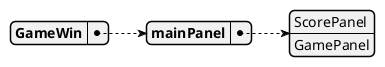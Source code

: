 @startyaml gameUI

    GameWin:
        mainPanel:
            - ScorePanel
            - GamePanel

@endyaml

